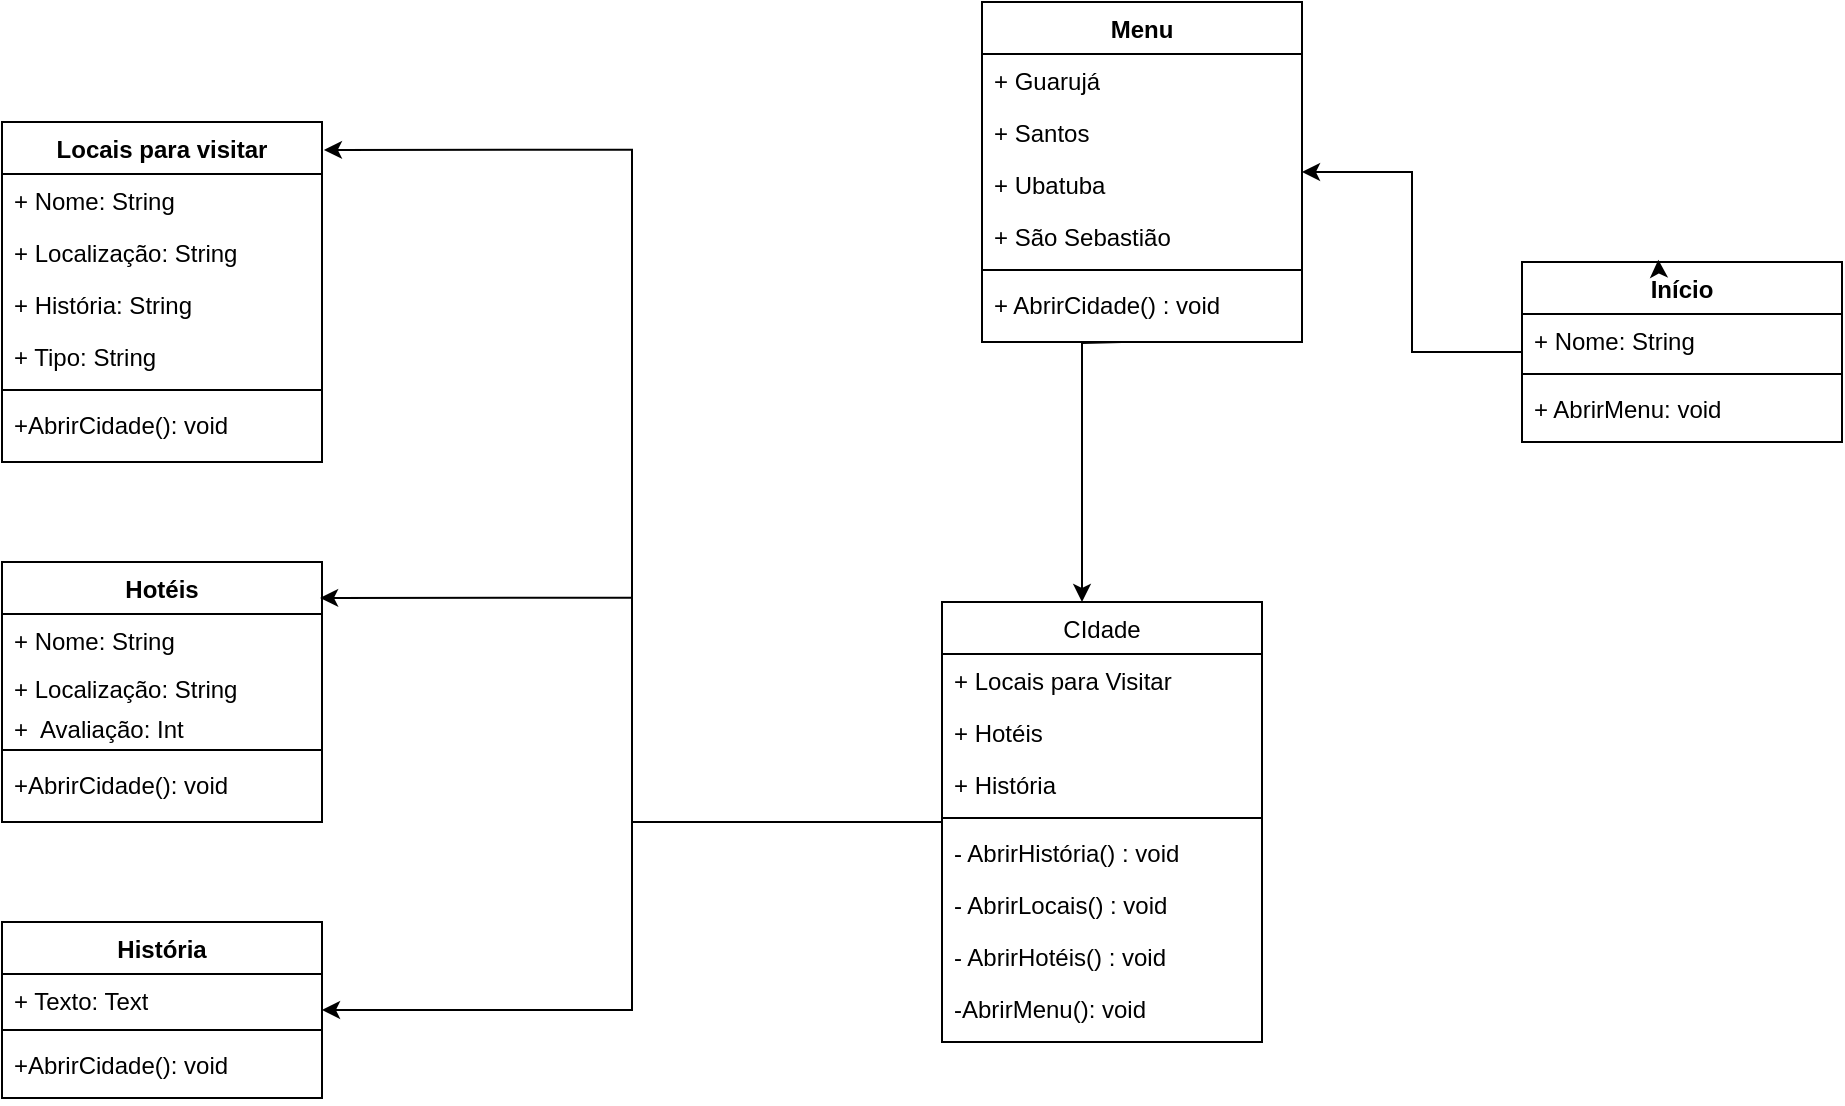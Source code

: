 <mxfile version="24.7.7">
  <diagram id="C5RBs43oDa-KdzZeNtuy" name="Page-1">
    <mxGraphModel dx="839" dy="477" grid="1" gridSize="10" guides="1" tooltips="1" connect="1" arrows="1" fold="1" page="1" pageScale="1" pageWidth="827" pageHeight="1169" math="0" shadow="0">
      <root>
        <mxCell id="WIyWlLk6GJQsqaUBKTNV-0" />
        <mxCell id="WIyWlLk6GJQsqaUBKTNV-1" parent="WIyWlLk6GJQsqaUBKTNV-0" />
        <mxCell id="gRWS5pEjd4Bdz3JND03A-12" style="edgeStyle=orthogonalEdgeStyle;rounded=0;orthogonalLoop=1;jettySize=auto;html=1;" edge="1" parent="WIyWlLk6GJQsqaUBKTNV-1" source="zkfFHV4jXpPFQw0GAbJ--17" target="Exi7dinv1fyWdKvX8r0b-0">
          <mxGeometry relative="1" as="geometry" />
        </mxCell>
        <mxCell id="zkfFHV4jXpPFQw0GAbJ--17" value="CIdade" style="swimlane;fontStyle=0;align=center;verticalAlign=top;childLayout=stackLayout;horizontal=1;startSize=26;horizontalStack=0;resizeParent=1;resizeLast=0;collapsible=1;marginBottom=0;rounded=0;shadow=0;strokeWidth=1;" parent="WIyWlLk6GJQsqaUBKTNV-1" vertex="1">
          <mxGeometry x="750" y="410" width="160" height="220" as="geometry">
            <mxRectangle x="550" y="140" width="160" height="26" as="alternateBounds" />
          </mxGeometry>
        </mxCell>
        <mxCell id="zkfFHV4jXpPFQw0GAbJ--18" value="+ Locais para Visitar" style="text;align=left;verticalAlign=top;spacingLeft=4;spacingRight=4;overflow=hidden;rotatable=0;points=[[0,0.5],[1,0.5]];portConstraint=eastwest;" parent="zkfFHV4jXpPFQw0GAbJ--17" vertex="1">
          <mxGeometry y="26" width="160" height="26" as="geometry" />
        </mxCell>
        <mxCell id="zkfFHV4jXpPFQw0GAbJ--19" value="+ Hotéis" style="text;align=left;verticalAlign=top;spacingLeft=4;spacingRight=4;overflow=hidden;rotatable=0;points=[[0,0.5],[1,0.5]];portConstraint=eastwest;rounded=0;shadow=0;html=0;" parent="zkfFHV4jXpPFQw0GAbJ--17" vertex="1">
          <mxGeometry y="52" width="160" height="26" as="geometry" />
        </mxCell>
        <mxCell id="zkfFHV4jXpPFQw0GAbJ--20" value="+ História" style="text;align=left;verticalAlign=top;spacingLeft=4;spacingRight=4;overflow=hidden;rotatable=0;points=[[0,0.5],[1,0.5]];portConstraint=eastwest;rounded=0;shadow=0;html=0;" parent="zkfFHV4jXpPFQw0GAbJ--17" vertex="1">
          <mxGeometry y="78" width="160" height="26" as="geometry" />
        </mxCell>
        <mxCell id="zkfFHV4jXpPFQw0GAbJ--23" value="" style="line;html=1;strokeWidth=1;align=left;verticalAlign=middle;spacingTop=-1;spacingLeft=3;spacingRight=3;rotatable=0;labelPosition=right;points=[];portConstraint=eastwest;" parent="zkfFHV4jXpPFQw0GAbJ--17" vertex="1">
          <mxGeometry y="104" width="160" height="8" as="geometry" />
        </mxCell>
        <mxCell id="zkfFHV4jXpPFQw0GAbJ--24" value="- AbrirHistória() : void" style="text;align=left;verticalAlign=top;spacingLeft=4;spacingRight=4;overflow=hidden;rotatable=0;points=[[0,0.5],[1,0.5]];portConstraint=eastwest;" parent="zkfFHV4jXpPFQw0GAbJ--17" vertex="1">
          <mxGeometry y="112" width="160" height="26" as="geometry" />
        </mxCell>
        <mxCell id="Exi7dinv1fyWdKvX8r0b-5" value="- AbrirLocais() : void" style="text;align=left;verticalAlign=top;spacingLeft=4;spacingRight=4;overflow=hidden;rotatable=0;points=[[0,0.5],[1,0.5]];portConstraint=eastwest;" parent="zkfFHV4jXpPFQw0GAbJ--17" vertex="1">
          <mxGeometry y="138" width="160" height="26" as="geometry" />
        </mxCell>
        <mxCell id="Exi7dinv1fyWdKvX8r0b-6" value="- AbrirHotéis() : void" style="text;align=left;verticalAlign=top;spacingLeft=4;spacingRight=4;overflow=hidden;rotatable=0;points=[[0,0.5],[1,0.5]];portConstraint=eastwest;" parent="zkfFHV4jXpPFQw0GAbJ--17" vertex="1">
          <mxGeometry y="164" width="160" height="26" as="geometry" />
        </mxCell>
        <mxCell id="Exi7dinv1fyWdKvX8r0b-18" value="-AbrirMenu(): void" style="text;align=left;verticalAlign=top;spacingLeft=4;spacingRight=4;overflow=hidden;rotatable=0;points=[[0,0.5],[1,0.5]];portConstraint=eastwest;" parent="zkfFHV4jXpPFQw0GAbJ--17" vertex="1">
          <mxGeometry y="190" width="160" height="30" as="geometry" />
        </mxCell>
        <mxCell id="Exi7dinv1fyWdKvX8r0b-0" value="História" style="swimlane;fontStyle=1;align=center;verticalAlign=top;childLayout=stackLayout;horizontal=1;startSize=26;horizontalStack=0;resizeParent=1;resizeParentMax=0;resizeLast=0;collapsible=1;marginBottom=0;whiteSpace=wrap;html=1;" parent="WIyWlLk6GJQsqaUBKTNV-1" vertex="1">
          <mxGeometry x="280" y="570" width="160" height="88" as="geometry" />
        </mxCell>
        <mxCell id="Exi7dinv1fyWdKvX8r0b-1" value="+ Texto: Text" style="text;strokeColor=none;fillColor=none;align=left;verticalAlign=top;spacingLeft=4;spacingRight=4;overflow=hidden;rotatable=0;points=[[0,0.5],[1,0.5]];portConstraint=eastwest;whiteSpace=wrap;html=1;" parent="Exi7dinv1fyWdKvX8r0b-0" vertex="1">
          <mxGeometry y="26" width="160" height="24" as="geometry" />
        </mxCell>
        <mxCell id="Exi7dinv1fyWdKvX8r0b-2" value="" style="line;strokeWidth=1;fillColor=none;align=left;verticalAlign=middle;spacingTop=-1;spacingLeft=3;spacingRight=3;rotatable=0;labelPosition=right;points=[];portConstraint=eastwest;strokeColor=inherit;" parent="Exi7dinv1fyWdKvX8r0b-0" vertex="1">
          <mxGeometry y="50" width="160" height="8" as="geometry" />
        </mxCell>
        <mxCell id="Exi7dinv1fyWdKvX8r0b-3" value="+AbrirCidade(): void" style="text;strokeColor=none;fillColor=none;align=left;verticalAlign=top;spacingLeft=4;spacingRight=4;overflow=hidden;rotatable=0;points=[[0,0.5],[1,0.5]];portConstraint=eastwest;whiteSpace=wrap;html=1;" parent="Exi7dinv1fyWdKvX8r0b-0" vertex="1">
          <mxGeometry y="58" width="160" height="30" as="geometry" />
        </mxCell>
        <mxCell id="Exi7dinv1fyWdKvX8r0b-11" value="Hotéis" style="swimlane;fontStyle=1;align=center;verticalAlign=top;childLayout=stackLayout;horizontal=1;startSize=26;horizontalStack=0;resizeParent=1;resizeParentMax=0;resizeLast=0;collapsible=1;marginBottom=0;whiteSpace=wrap;html=1;" parent="WIyWlLk6GJQsqaUBKTNV-1" vertex="1">
          <mxGeometry x="280" y="390" width="160" height="130" as="geometry" />
        </mxCell>
        <mxCell id="Exi7dinv1fyWdKvX8r0b-16" value="+ Nome: String" style="text;strokeColor=none;fillColor=none;align=left;verticalAlign=top;spacingLeft=4;spacingRight=4;overflow=hidden;rotatable=0;points=[[0,0.5],[1,0.5]];portConstraint=eastwest;whiteSpace=wrap;html=1;" parent="Exi7dinv1fyWdKvX8r0b-11" vertex="1">
          <mxGeometry y="26" width="160" height="24" as="geometry" />
        </mxCell>
        <mxCell id="Exi7dinv1fyWdKvX8r0b-12" value="&lt;div&gt;+ Localização: String&lt;/div&gt;" style="text;strokeColor=none;fillColor=none;align=left;verticalAlign=top;spacingLeft=4;spacingRight=4;overflow=hidden;rotatable=0;points=[[0,0.5],[1,0.5]];portConstraint=eastwest;whiteSpace=wrap;html=1;" parent="Exi7dinv1fyWdKvX8r0b-11" vertex="1">
          <mxGeometry y="50" width="160" height="20" as="geometry" />
        </mxCell>
        <mxCell id="gRWS5pEjd4Bdz3JND03A-0" value="&lt;div&gt;+&amp;nbsp; Avaliação: Int&lt;/div&gt;" style="text;strokeColor=none;fillColor=none;align=left;verticalAlign=top;spacingLeft=4;spacingRight=4;overflow=hidden;rotatable=0;points=[[0,0.5],[1,0.5]];portConstraint=eastwest;whiteSpace=wrap;html=1;" vertex="1" parent="Exi7dinv1fyWdKvX8r0b-11">
          <mxGeometry y="70" width="160" height="20" as="geometry" />
        </mxCell>
        <mxCell id="Exi7dinv1fyWdKvX8r0b-13" value="" style="line;strokeWidth=1;fillColor=none;align=left;verticalAlign=middle;spacingTop=-1;spacingLeft=3;spacingRight=3;rotatable=0;labelPosition=right;points=[];portConstraint=eastwest;strokeColor=inherit;" parent="Exi7dinv1fyWdKvX8r0b-11" vertex="1">
          <mxGeometry y="90" width="160" height="8" as="geometry" />
        </mxCell>
        <mxCell id="Exi7dinv1fyWdKvX8r0b-14" value="+AbrirCidade(): void" style="text;strokeColor=none;fillColor=none;align=left;verticalAlign=top;spacingLeft=4;spacingRight=4;overflow=hidden;rotatable=0;points=[[0,0.5],[1,0.5]];portConstraint=eastwest;whiteSpace=wrap;html=1;" parent="Exi7dinv1fyWdKvX8r0b-11" vertex="1">
          <mxGeometry y="98" width="160" height="32" as="geometry" />
        </mxCell>
        <mxCell id="gRWS5pEjd4Bdz3JND03A-6" style="edgeStyle=orthogonalEdgeStyle;rounded=0;orthogonalLoop=1;jettySize=auto;html=1;" edge="1" parent="WIyWlLk6GJQsqaUBKTNV-1" source="Exi7dinv1fyWdKvX8r0b-20" target="Exi7dinv1fyWdKvX8r0b-30">
          <mxGeometry relative="1" as="geometry" />
        </mxCell>
        <mxCell id="Exi7dinv1fyWdKvX8r0b-20" value="Início" style="swimlane;fontStyle=1;align=center;verticalAlign=top;childLayout=stackLayout;horizontal=1;startSize=26;horizontalStack=0;resizeParent=1;resizeParentMax=0;resizeLast=0;collapsible=1;marginBottom=0;whiteSpace=wrap;html=1;" parent="WIyWlLk6GJQsqaUBKTNV-1" vertex="1">
          <mxGeometry x="1040" y="240" width="160" height="90" as="geometry" />
        </mxCell>
        <mxCell id="Exi7dinv1fyWdKvX8r0b-21" value="+ Nome: String" style="text;strokeColor=none;fillColor=none;align=left;verticalAlign=top;spacingLeft=4;spacingRight=4;overflow=hidden;rotatable=0;points=[[0,0.5],[1,0.5]];portConstraint=eastwest;whiteSpace=wrap;html=1;" parent="Exi7dinv1fyWdKvX8r0b-20" vertex="1">
          <mxGeometry y="26" width="160" height="26" as="geometry" />
        </mxCell>
        <mxCell id="Exi7dinv1fyWdKvX8r0b-22" value="" style="line;strokeWidth=1;fillColor=none;align=left;verticalAlign=middle;spacingTop=-1;spacingLeft=3;spacingRight=3;rotatable=0;labelPosition=right;points=[];portConstraint=eastwest;strokeColor=inherit;" parent="Exi7dinv1fyWdKvX8r0b-20" vertex="1">
          <mxGeometry y="52" width="160" height="8" as="geometry" />
        </mxCell>
        <mxCell id="Exi7dinv1fyWdKvX8r0b-23" value="+ AbrirMenu: void" style="text;strokeColor=none;fillColor=none;align=left;verticalAlign=top;spacingLeft=4;spacingRight=4;overflow=hidden;rotatable=0;points=[[0,0.5],[1,0.5]];portConstraint=eastwest;whiteSpace=wrap;html=1;" parent="Exi7dinv1fyWdKvX8r0b-20" vertex="1">
          <mxGeometry y="60" width="160" height="30" as="geometry" />
        </mxCell>
        <mxCell id="Exi7dinv1fyWdKvX8r0b-28" style="edgeStyle=orthogonalEdgeStyle;rounded=0;orthogonalLoop=1;jettySize=auto;html=1;exitX=0.5;exitY=0;exitDx=0;exitDy=0;entryX=0.426;entryY=-0.013;entryDx=0;entryDy=0;entryPerimeter=0;" parent="WIyWlLk6GJQsqaUBKTNV-1" source="Exi7dinv1fyWdKvX8r0b-20" target="Exi7dinv1fyWdKvX8r0b-20" edge="1">
          <mxGeometry relative="1" as="geometry" />
        </mxCell>
        <mxCell id="gRWS5pEjd4Bdz3JND03A-7" style="edgeStyle=orthogonalEdgeStyle;rounded=0;orthogonalLoop=1;jettySize=auto;html=1;" edge="1" parent="WIyWlLk6GJQsqaUBKTNV-1">
          <mxGeometry relative="1" as="geometry">
            <mxPoint x="840" y="280" as="sourcePoint" />
            <mxPoint x="820" y="410" as="targetPoint" />
          </mxGeometry>
        </mxCell>
        <mxCell id="Exi7dinv1fyWdKvX8r0b-30" value="Menu" style="swimlane;fontStyle=1;align=center;verticalAlign=top;childLayout=stackLayout;horizontal=1;startSize=26;horizontalStack=0;resizeParent=1;resizeParentMax=0;resizeLast=0;collapsible=1;marginBottom=0;whiteSpace=wrap;html=1;" parent="WIyWlLk6GJQsqaUBKTNV-1" vertex="1">
          <mxGeometry x="770" y="110" width="160" height="170" as="geometry" />
        </mxCell>
        <mxCell id="Exi7dinv1fyWdKvX8r0b-31" value="+ Guarujá" style="text;strokeColor=none;fillColor=none;align=left;verticalAlign=top;spacingLeft=4;spacingRight=4;overflow=hidden;rotatable=0;points=[[0,0.5],[1,0.5]];portConstraint=eastwest;whiteSpace=wrap;html=1;" parent="Exi7dinv1fyWdKvX8r0b-30" vertex="1">
          <mxGeometry y="26" width="160" height="26" as="geometry" />
        </mxCell>
        <mxCell id="Exi7dinv1fyWdKvX8r0b-35" value="+ Santos" style="text;strokeColor=none;fillColor=none;align=left;verticalAlign=top;spacingLeft=4;spacingRight=4;overflow=hidden;rotatable=0;points=[[0,0.5],[1,0.5]];portConstraint=eastwest;whiteSpace=wrap;html=1;" parent="Exi7dinv1fyWdKvX8r0b-30" vertex="1">
          <mxGeometry y="52" width="160" height="26" as="geometry" />
        </mxCell>
        <mxCell id="Exi7dinv1fyWdKvX8r0b-37" value="+ Ubatuba" style="text;strokeColor=none;fillColor=none;align=left;verticalAlign=top;spacingLeft=4;spacingRight=4;overflow=hidden;rotatable=0;points=[[0,0.5],[1,0.5]];portConstraint=eastwest;whiteSpace=wrap;html=1;" parent="Exi7dinv1fyWdKvX8r0b-30" vertex="1">
          <mxGeometry y="78" width="160" height="26" as="geometry" />
        </mxCell>
        <mxCell id="Exi7dinv1fyWdKvX8r0b-36" value="+ São Sebastião" style="text;strokeColor=none;fillColor=none;align=left;verticalAlign=top;spacingLeft=4;spacingRight=4;overflow=hidden;rotatable=0;points=[[0,0.5],[1,0.5]];portConstraint=eastwest;whiteSpace=wrap;html=1;" parent="Exi7dinv1fyWdKvX8r0b-30" vertex="1">
          <mxGeometry y="104" width="160" height="26" as="geometry" />
        </mxCell>
        <mxCell id="Exi7dinv1fyWdKvX8r0b-32" value="" style="line;strokeWidth=1;fillColor=none;align=left;verticalAlign=middle;spacingTop=-1;spacingLeft=3;spacingRight=3;rotatable=0;labelPosition=right;points=[];portConstraint=eastwest;strokeColor=inherit;" parent="Exi7dinv1fyWdKvX8r0b-30" vertex="1">
          <mxGeometry y="130" width="160" height="8" as="geometry" />
        </mxCell>
        <mxCell id="Exi7dinv1fyWdKvX8r0b-33" value="+ AbrirCidade() : void" style="text;strokeColor=none;fillColor=none;align=left;verticalAlign=top;spacingLeft=4;spacingRight=4;overflow=hidden;rotatable=0;points=[[0,0.5],[1,0.5]];portConstraint=eastwest;whiteSpace=wrap;html=1;" parent="Exi7dinv1fyWdKvX8r0b-30" vertex="1">
          <mxGeometry y="138" width="160" height="32" as="geometry" />
        </mxCell>
        <mxCell id="Exi7dinv1fyWdKvX8r0b-38" value="Locais para visitar" style="swimlane;fontStyle=1;align=center;verticalAlign=top;childLayout=stackLayout;horizontal=1;startSize=26;horizontalStack=0;resizeParent=1;resizeParentMax=0;resizeLast=0;collapsible=1;marginBottom=0;whiteSpace=wrap;html=1;" parent="WIyWlLk6GJQsqaUBKTNV-1" vertex="1">
          <mxGeometry x="280" y="170" width="160" height="170" as="geometry" />
        </mxCell>
        <mxCell id="Exi7dinv1fyWdKvX8r0b-39" value="+ Nome: String" style="text;strokeColor=none;fillColor=none;align=left;verticalAlign=top;spacingLeft=4;spacingRight=4;overflow=hidden;rotatable=0;points=[[0,0.5],[1,0.5]];portConstraint=eastwest;whiteSpace=wrap;html=1;" parent="Exi7dinv1fyWdKvX8r0b-38" vertex="1">
          <mxGeometry y="26" width="160" height="26" as="geometry" />
        </mxCell>
        <mxCell id="3FQ_oS9nj-Kou8OWBydJ-0" value="+ Localização: String" style="text;strokeColor=none;fillColor=none;align=left;verticalAlign=top;spacingLeft=4;spacingRight=4;overflow=hidden;rotatable=0;points=[[0,0.5],[1,0.5]];portConstraint=eastwest;whiteSpace=wrap;html=1;" parent="Exi7dinv1fyWdKvX8r0b-38" vertex="1">
          <mxGeometry y="52" width="160" height="26" as="geometry" />
        </mxCell>
        <mxCell id="3FQ_oS9nj-Kou8OWBydJ-1" value="+ História: String" style="text;strokeColor=none;fillColor=none;align=left;verticalAlign=top;spacingLeft=4;spacingRight=4;overflow=hidden;rotatable=0;points=[[0,0.5],[1,0.5]];portConstraint=eastwest;whiteSpace=wrap;html=1;" parent="Exi7dinv1fyWdKvX8r0b-38" vertex="1">
          <mxGeometry y="78" width="160" height="26" as="geometry" />
        </mxCell>
        <mxCell id="gRWS5pEjd4Bdz3JND03A-1" value="+ Tipo: String" style="text;strokeColor=none;fillColor=none;align=left;verticalAlign=top;spacingLeft=4;spacingRight=4;overflow=hidden;rotatable=0;points=[[0,0.5],[1,0.5]];portConstraint=eastwest;whiteSpace=wrap;html=1;" vertex="1" parent="Exi7dinv1fyWdKvX8r0b-38">
          <mxGeometry y="104" width="160" height="26" as="geometry" />
        </mxCell>
        <mxCell id="Exi7dinv1fyWdKvX8r0b-40" value="" style="line;strokeWidth=1;fillColor=none;align=left;verticalAlign=middle;spacingTop=-1;spacingLeft=3;spacingRight=3;rotatable=0;labelPosition=right;points=[];portConstraint=eastwest;strokeColor=inherit;" parent="Exi7dinv1fyWdKvX8r0b-38" vertex="1">
          <mxGeometry y="130" width="160" height="8" as="geometry" />
        </mxCell>
        <mxCell id="Exi7dinv1fyWdKvX8r0b-41" value="+AbrirCidade(): void" style="text;strokeColor=none;fillColor=none;align=left;verticalAlign=top;spacingLeft=4;spacingRight=4;overflow=hidden;rotatable=0;points=[[0,0.5],[1,0.5]];portConstraint=eastwest;whiteSpace=wrap;html=1;" parent="Exi7dinv1fyWdKvX8r0b-38" vertex="1">
          <mxGeometry y="138" width="160" height="32" as="geometry" />
        </mxCell>
        <mxCell id="gRWS5pEjd4Bdz3JND03A-13" style="edgeStyle=orthogonalEdgeStyle;rounded=0;orthogonalLoop=1;jettySize=auto;html=1;entryX=0.994;entryY=0.138;entryDx=0;entryDy=0;entryPerimeter=0;" edge="1" parent="WIyWlLk6GJQsqaUBKTNV-1" source="zkfFHV4jXpPFQw0GAbJ--17" target="Exi7dinv1fyWdKvX8r0b-11">
          <mxGeometry relative="1" as="geometry" />
        </mxCell>
        <mxCell id="gRWS5pEjd4Bdz3JND03A-15" style="edgeStyle=orthogonalEdgeStyle;rounded=0;orthogonalLoop=1;jettySize=auto;html=1;entryX=1.006;entryY=0.082;entryDx=0;entryDy=0;entryPerimeter=0;" edge="1" parent="WIyWlLk6GJQsqaUBKTNV-1" source="zkfFHV4jXpPFQw0GAbJ--17" target="Exi7dinv1fyWdKvX8r0b-38">
          <mxGeometry relative="1" as="geometry" />
        </mxCell>
      </root>
    </mxGraphModel>
  </diagram>
</mxfile>
